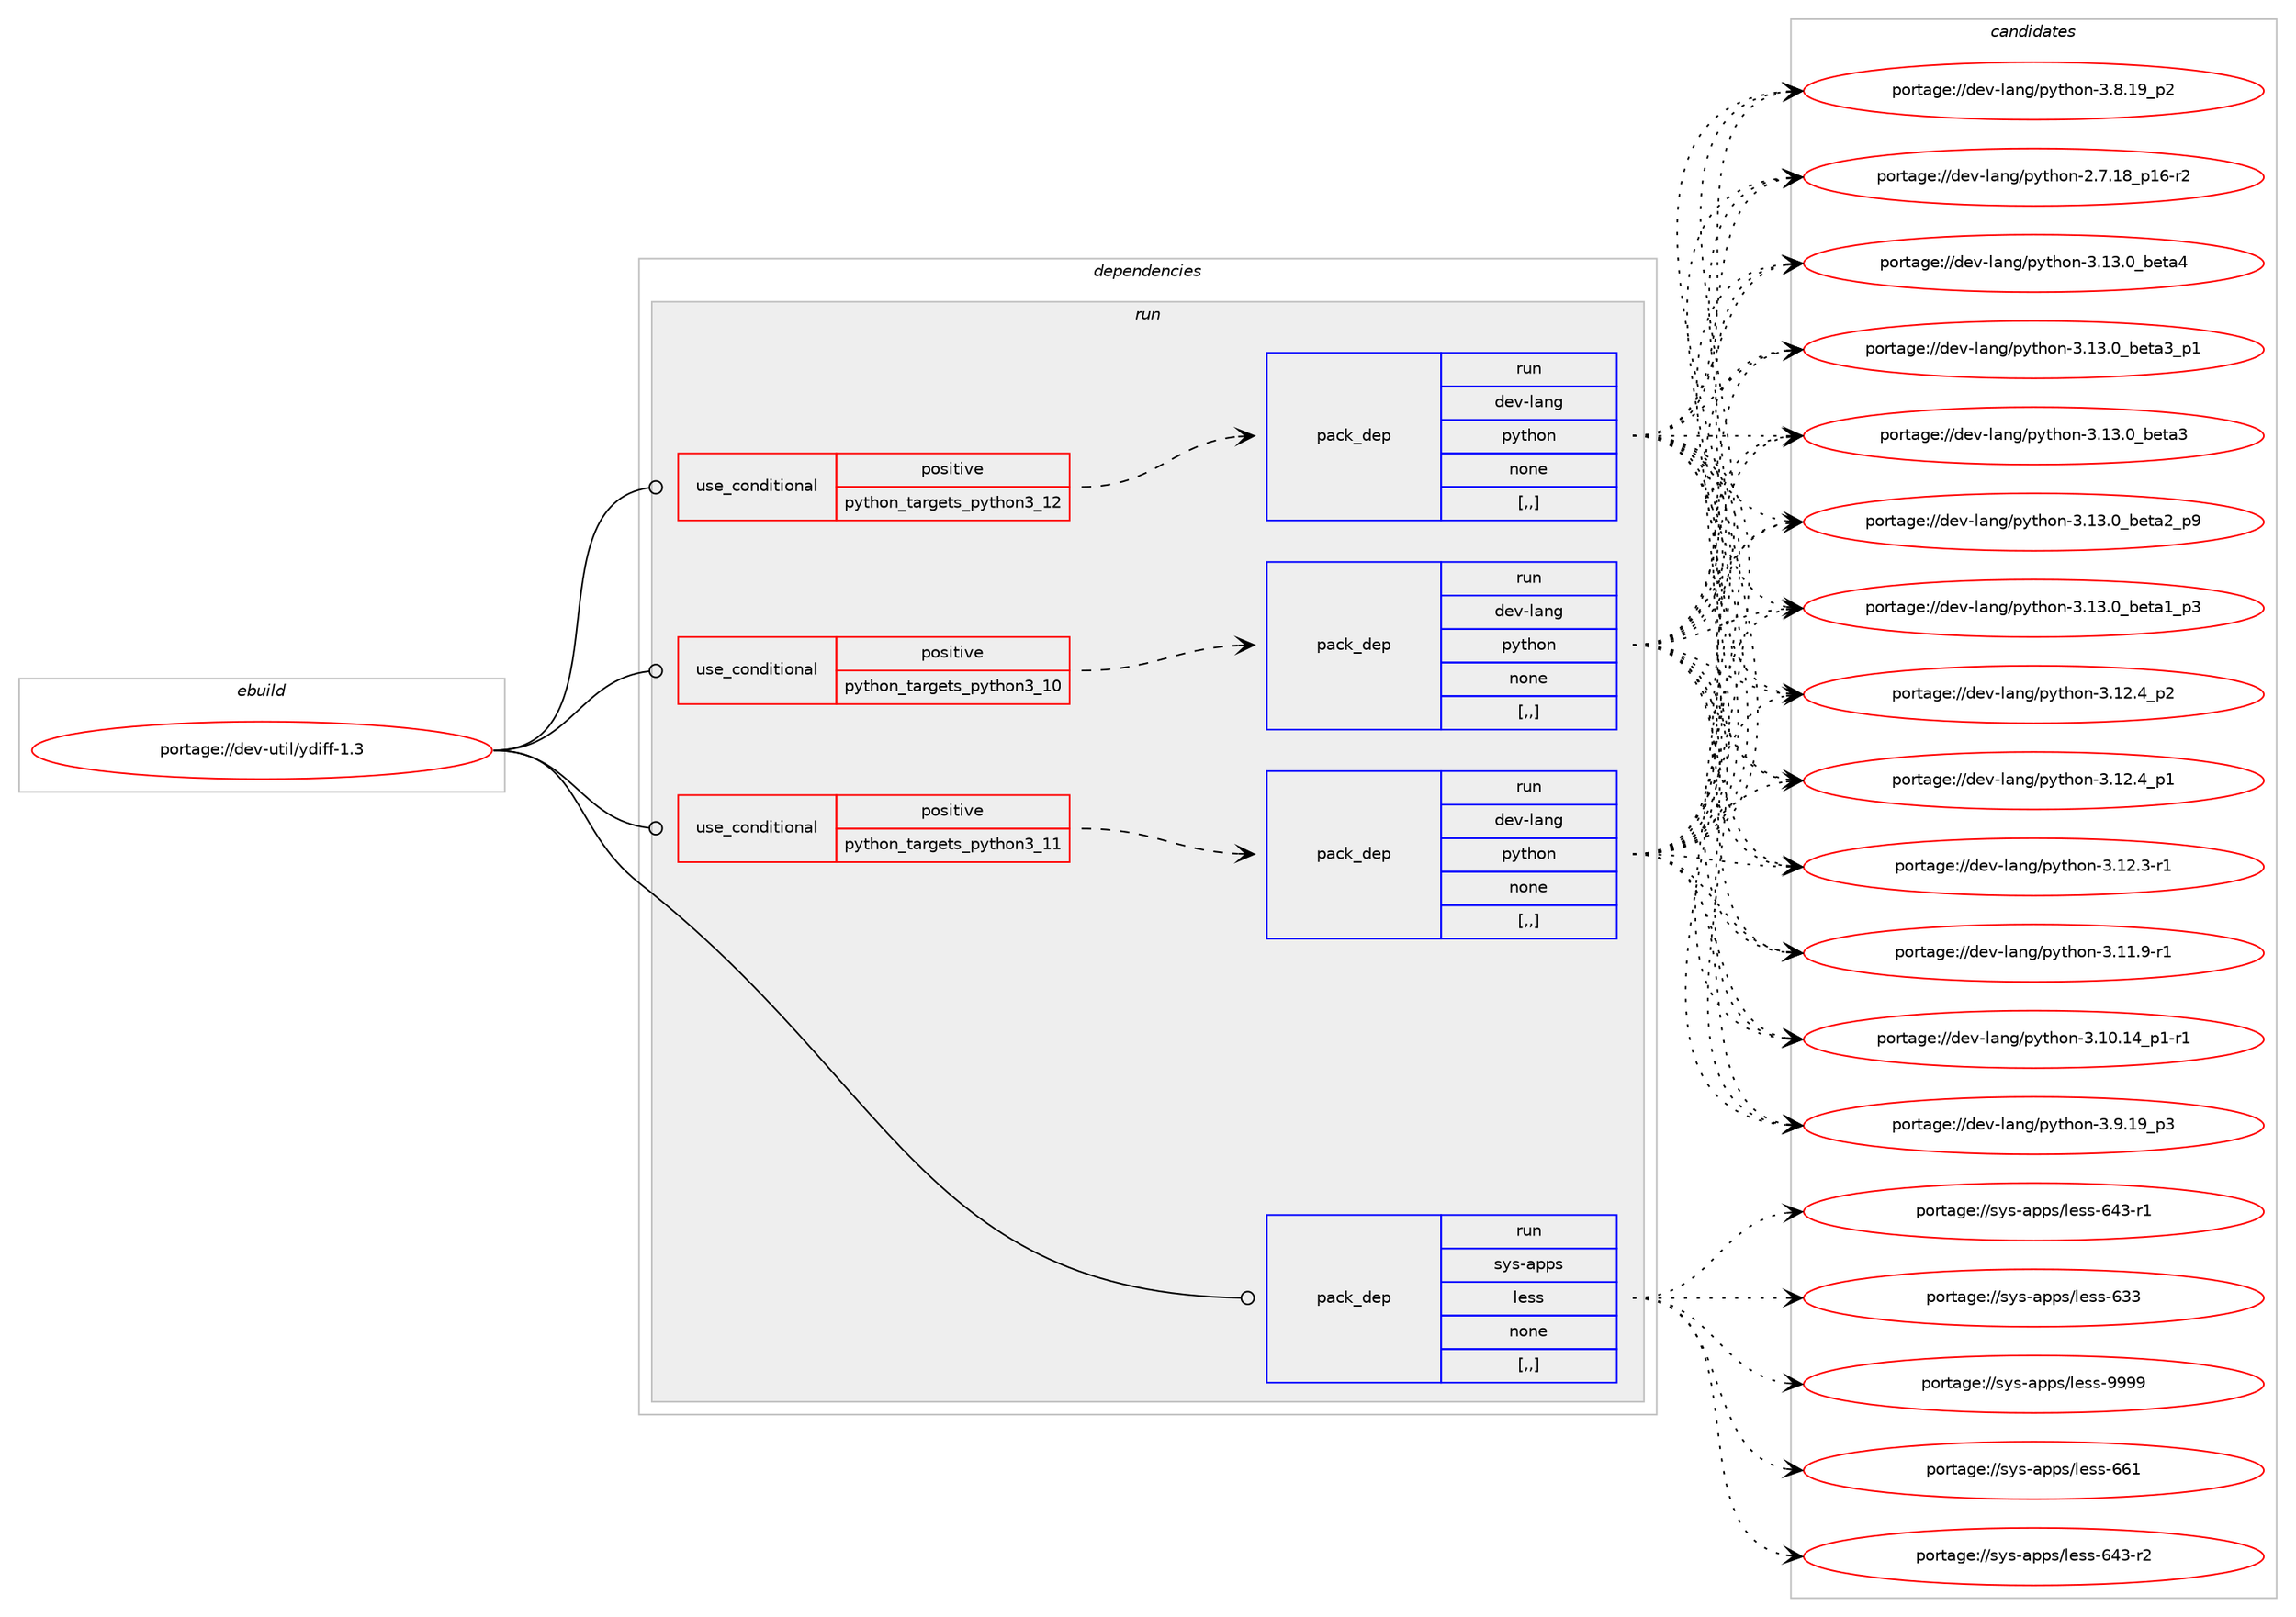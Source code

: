 digraph prolog {

# *************
# Graph options
# *************

newrank=true;
concentrate=true;
compound=true;
graph [rankdir=LR,fontname=Helvetica,fontsize=10,ranksep=1.5];#, ranksep=2.5, nodesep=0.2];
edge  [arrowhead=vee];
node  [fontname=Helvetica,fontsize=10];

# **********
# The ebuild
# **********

subgraph cluster_leftcol {
color=gray;
label=<<i>ebuild</i>>;
id [label="portage://dev-util/ydiff-1.3", color=red, width=4, href="../dev-util/ydiff-1.3.svg"];
}

# ****************
# The dependencies
# ****************

subgraph cluster_midcol {
color=gray;
label=<<i>dependencies</i>>;
subgraph cluster_compile {
fillcolor="#eeeeee";
style=filled;
label=<<i>compile</i>>;
}
subgraph cluster_compileandrun {
fillcolor="#eeeeee";
style=filled;
label=<<i>compile and run</i>>;
}
subgraph cluster_run {
fillcolor="#eeeeee";
style=filled;
label=<<i>run</i>>;
subgraph cond61906 {
dependency220184 [label=<<TABLE BORDER="0" CELLBORDER="1" CELLSPACING="0" CELLPADDING="4"><TR><TD ROWSPAN="3" CELLPADDING="10">use_conditional</TD></TR><TR><TD>positive</TD></TR><TR><TD>python_targets_python3_10</TD></TR></TABLE>>, shape=none, color=red];
subgraph pack156828 {
dependency220185 [label=<<TABLE BORDER="0" CELLBORDER="1" CELLSPACING="0" CELLPADDING="4" WIDTH="220"><TR><TD ROWSPAN="6" CELLPADDING="30">pack_dep</TD></TR><TR><TD WIDTH="110">run</TD></TR><TR><TD>dev-lang</TD></TR><TR><TD>python</TD></TR><TR><TD>none</TD></TR><TR><TD>[,,]</TD></TR></TABLE>>, shape=none, color=blue];
}
dependency220184:e -> dependency220185:w [weight=20,style="dashed",arrowhead="vee"];
}
id:e -> dependency220184:w [weight=20,style="solid",arrowhead="odot"];
subgraph cond61907 {
dependency220186 [label=<<TABLE BORDER="0" CELLBORDER="1" CELLSPACING="0" CELLPADDING="4"><TR><TD ROWSPAN="3" CELLPADDING="10">use_conditional</TD></TR><TR><TD>positive</TD></TR><TR><TD>python_targets_python3_11</TD></TR></TABLE>>, shape=none, color=red];
subgraph pack156829 {
dependency220187 [label=<<TABLE BORDER="0" CELLBORDER="1" CELLSPACING="0" CELLPADDING="4" WIDTH="220"><TR><TD ROWSPAN="6" CELLPADDING="30">pack_dep</TD></TR><TR><TD WIDTH="110">run</TD></TR><TR><TD>dev-lang</TD></TR><TR><TD>python</TD></TR><TR><TD>none</TD></TR><TR><TD>[,,]</TD></TR></TABLE>>, shape=none, color=blue];
}
dependency220186:e -> dependency220187:w [weight=20,style="dashed",arrowhead="vee"];
}
id:e -> dependency220186:w [weight=20,style="solid",arrowhead="odot"];
subgraph cond61908 {
dependency220188 [label=<<TABLE BORDER="0" CELLBORDER="1" CELLSPACING="0" CELLPADDING="4"><TR><TD ROWSPAN="3" CELLPADDING="10">use_conditional</TD></TR><TR><TD>positive</TD></TR><TR><TD>python_targets_python3_12</TD></TR></TABLE>>, shape=none, color=red];
subgraph pack156830 {
dependency220189 [label=<<TABLE BORDER="0" CELLBORDER="1" CELLSPACING="0" CELLPADDING="4" WIDTH="220"><TR><TD ROWSPAN="6" CELLPADDING="30">pack_dep</TD></TR><TR><TD WIDTH="110">run</TD></TR><TR><TD>dev-lang</TD></TR><TR><TD>python</TD></TR><TR><TD>none</TD></TR><TR><TD>[,,]</TD></TR></TABLE>>, shape=none, color=blue];
}
dependency220188:e -> dependency220189:w [weight=20,style="dashed",arrowhead="vee"];
}
id:e -> dependency220188:w [weight=20,style="solid",arrowhead="odot"];
subgraph pack156831 {
dependency220190 [label=<<TABLE BORDER="0" CELLBORDER="1" CELLSPACING="0" CELLPADDING="4" WIDTH="220"><TR><TD ROWSPAN="6" CELLPADDING="30">pack_dep</TD></TR><TR><TD WIDTH="110">run</TD></TR><TR><TD>sys-apps</TD></TR><TR><TD>less</TD></TR><TR><TD>none</TD></TR><TR><TD>[,,]</TD></TR></TABLE>>, shape=none, color=blue];
}
id:e -> dependency220190:w [weight=20,style="solid",arrowhead="odot"];
}
}

# **************
# The candidates
# **************

subgraph cluster_choices {
rank=same;
color=gray;
label=<<i>candidates</i>>;

subgraph choice156828 {
color=black;
nodesep=1;
choice1001011184510897110103471121211161041111104551464951464895981011169752 [label="portage://dev-lang/python-3.13.0_beta4", color=red, width=4,href="../dev-lang/python-3.13.0_beta4.svg"];
choice10010111845108971101034711212111610411111045514649514648959810111697519511249 [label="portage://dev-lang/python-3.13.0_beta3_p1", color=red, width=4,href="../dev-lang/python-3.13.0_beta3_p1.svg"];
choice1001011184510897110103471121211161041111104551464951464895981011169751 [label="portage://dev-lang/python-3.13.0_beta3", color=red, width=4,href="../dev-lang/python-3.13.0_beta3.svg"];
choice10010111845108971101034711212111610411111045514649514648959810111697509511257 [label="portage://dev-lang/python-3.13.0_beta2_p9", color=red, width=4,href="../dev-lang/python-3.13.0_beta2_p9.svg"];
choice10010111845108971101034711212111610411111045514649514648959810111697499511251 [label="portage://dev-lang/python-3.13.0_beta1_p3", color=red, width=4,href="../dev-lang/python-3.13.0_beta1_p3.svg"];
choice100101118451089711010347112121116104111110455146495046529511250 [label="portage://dev-lang/python-3.12.4_p2", color=red, width=4,href="../dev-lang/python-3.12.4_p2.svg"];
choice100101118451089711010347112121116104111110455146495046529511249 [label="portage://dev-lang/python-3.12.4_p1", color=red, width=4,href="../dev-lang/python-3.12.4_p1.svg"];
choice100101118451089711010347112121116104111110455146495046514511449 [label="portage://dev-lang/python-3.12.3-r1", color=red, width=4,href="../dev-lang/python-3.12.3-r1.svg"];
choice100101118451089711010347112121116104111110455146494946574511449 [label="portage://dev-lang/python-3.11.9-r1", color=red, width=4,href="../dev-lang/python-3.11.9-r1.svg"];
choice100101118451089711010347112121116104111110455146494846495295112494511449 [label="portage://dev-lang/python-3.10.14_p1-r1", color=red, width=4,href="../dev-lang/python-3.10.14_p1-r1.svg"];
choice100101118451089711010347112121116104111110455146574649579511251 [label="portage://dev-lang/python-3.9.19_p3", color=red, width=4,href="../dev-lang/python-3.9.19_p3.svg"];
choice100101118451089711010347112121116104111110455146564649579511250 [label="portage://dev-lang/python-3.8.19_p2", color=red, width=4,href="../dev-lang/python-3.8.19_p2.svg"];
choice100101118451089711010347112121116104111110455046554649569511249544511450 [label="portage://dev-lang/python-2.7.18_p16-r2", color=red, width=4,href="../dev-lang/python-2.7.18_p16-r2.svg"];
dependency220185:e -> choice1001011184510897110103471121211161041111104551464951464895981011169752:w [style=dotted,weight="100"];
dependency220185:e -> choice10010111845108971101034711212111610411111045514649514648959810111697519511249:w [style=dotted,weight="100"];
dependency220185:e -> choice1001011184510897110103471121211161041111104551464951464895981011169751:w [style=dotted,weight="100"];
dependency220185:e -> choice10010111845108971101034711212111610411111045514649514648959810111697509511257:w [style=dotted,weight="100"];
dependency220185:e -> choice10010111845108971101034711212111610411111045514649514648959810111697499511251:w [style=dotted,weight="100"];
dependency220185:e -> choice100101118451089711010347112121116104111110455146495046529511250:w [style=dotted,weight="100"];
dependency220185:e -> choice100101118451089711010347112121116104111110455146495046529511249:w [style=dotted,weight="100"];
dependency220185:e -> choice100101118451089711010347112121116104111110455146495046514511449:w [style=dotted,weight="100"];
dependency220185:e -> choice100101118451089711010347112121116104111110455146494946574511449:w [style=dotted,weight="100"];
dependency220185:e -> choice100101118451089711010347112121116104111110455146494846495295112494511449:w [style=dotted,weight="100"];
dependency220185:e -> choice100101118451089711010347112121116104111110455146574649579511251:w [style=dotted,weight="100"];
dependency220185:e -> choice100101118451089711010347112121116104111110455146564649579511250:w [style=dotted,weight="100"];
dependency220185:e -> choice100101118451089711010347112121116104111110455046554649569511249544511450:w [style=dotted,weight="100"];
}
subgraph choice156829 {
color=black;
nodesep=1;
choice1001011184510897110103471121211161041111104551464951464895981011169752 [label="portage://dev-lang/python-3.13.0_beta4", color=red, width=4,href="../dev-lang/python-3.13.0_beta4.svg"];
choice10010111845108971101034711212111610411111045514649514648959810111697519511249 [label="portage://dev-lang/python-3.13.0_beta3_p1", color=red, width=4,href="../dev-lang/python-3.13.0_beta3_p1.svg"];
choice1001011184510897110103471121211161041111104551464951464895981011169751 [label="portage://dev-lang/python-3.13.0_beta3", color=red, width=4,href="../dev-lang/python-3.13.0_beta3.svg"];
choice10010111845108971101034711212111610411111045514649514648959810111697509511257 [label="portage://dev-lang/python-3.13.0_beta2_p9", color=red, width=4,href="../dev-lang/python-3.13.0_beta2_p9.svg"];
choice10010111845108971101034711212111610411111045514649514648959810111697499511251 [label="portage://dev-lang/python-3.13.0_beta1_p3", color=red, width=4,href="../dev-lang/python-3.13.0_beta1_p3.svg"];
choice100101118451089711010347112121116104111110455146495046529511250 [label="portage://dev-lang/python-3.12.4_p2", color=red, width=4,href="../dev-lang/python-3.12.4_p2.svg"];
choice100101118451089711010347112121116104111110455146495046529511249 [label="portage://dev-lang/python-3.12.4_p1", color=red, width=4,href="../dev-lang/python-3.12.4_p1.svg"];
choice100101118451089711010347112121116104111110455146495046514511449 [label="portage://dev-lang/python-3.12.3-r1", color=red, width=4,href="../dev-lang/python-3.12.3-r1.svg"];
choice100101118451089711010347112121116104111110455146494946574511449 [label="portage://dev-lang/python-3.11.9-r1", color=red, width=4,href="../dev-lang/python-3.11.9-r1.svg"];
choice100101118451089711010347112121116104111110455146494846495295112494511449 [label="portage://dev-lang/python-3.10.14_p1-r1", color=red, width=4,href="../dev-lang/python-3.10.14_p1-r1.svg"];
choice100101118451089711010347112121116104111110455146574649579511251 [label="portage://dev-lang/python-3.9.19_p3", color=red, width=4,href="../dev-lang/python-3.9.19_p3.svg"];
choice100101118451089711010347112121116104111110455146564649579511250 [label="portage://dev-lang/python-3.8.19_p2", color=red, width=4,href="../dev-lang/python-3.8.19_p2.svg"];
choice100101118451089711010347112121116104111110455046554649569511249544511450 [label="portage://dev-lang/python-2.7.18_p16-r2", color=red, width=4,href="../dev-lang/python-2.7.18_p16-r2.svg"];
dependency220187:e -> choice1001011184510897110103471121211161041111104551464951464895981011169752:w [style=dotted,weight="100"];
dependency220187:e -> choice10010111845108971101034711212111610411111045514649514648959810111697519511249:w [style=dotted,weight="100"];
dependency220187:e -> choice1001011184510897110103471121211161041111104551464951464895981011169751:w [style=dotted,weight="100"];
dependency220187:e -> choice10010111845108971101034711212111610411111045514649514648959810111697509511257:w [style=dotted,weight="100"];
dependency220187:e -> choice10010111845108971101034711212111610411111045514649514648959810111697499511251:w [style=dotted,weight="100"];
dependency220187:e -> choice100101118451089711010347112121116104111110455146495046529511250:w [style=dotted,weight="100"];
dependency220187:e -> choice100101118451089711010347112121116104111110455146495046529511249:w [style=dotted,weight="100"];
dependency220187:e -> choice100101118451089711010347112121116104111110455146495046514511449:w [style=dotted,weight="100"];
dependency220187:e -> choice100101118451089711010347112121116104111110455146494946574511449:w [style=dotted,weight="100"];
dependency220187:e -> choice100101118451089711010347112121116104111110455146494846495295112494511449:w [style=dotted,weight="100"];
dependency220187:e -> choice100101118451089711010347112121116104111110455146574649579511251:w [style=dotted,weight="100"];
dependency220187:e -> choice100101118451089711010347112121116104111110455146564649579511250:w [style=dotted,weight="100"];
dependency220187:e -> choice100101118451089711010347112121116104111110455046554649569511249544511450:w [style=dotted,weight="100"];
}
subgraph choice156830 {
color=black;
nodesep=1;
choice1001011184510897110103471121211161041111104551464951464895981011169752 [label="portage://dev-lang/python-3.13.0_beta4", color=red, width=4,href="../dev-lang/python-3.13.0_beta4.svg"];
choice10010111845108971101034711212111610411111045514649514648959810111697519511249 [label="portage://dev-lang/python-3.13.0_beta3_p1", color=red, width=4,href="../dev-lang/python-3.13.0_beta3_p1.svg"];
choice1001011184510897110103471121211161041111104551464951464895981011169751 [label="portage://dev-lang/python-3.13.0_beta3", color=red, width=4,href="../dev-lang/python-3.13.0_beta3.svg"];
choice10010111845108971101034711212111610411111045514649514648959810111697509511257 [label="portage://dev-lang/python-3.13.0_beta2_p9", color=red, width=4,href="../dev-lang/python-3.13.0_beta2_p9.svg"];
choice10010111845108971101034711212111610411111045514649514648959810111697499511251 [label="portage://dev-lang/python-3.13.0_beta1_p3", color=red, width=4,href="../dev-lang/python-3.13.0_beta1_p3.svg"];
choice100101118451089711010347112121116104111110455146495046529511250 [label="portage://dev-lang/python-3.12.4_p2", color=red, width=4,href="../dev-lang/python-3.12.4_p2.svg"];
choice100101118451089711010347112121116104111110455146495046529511249 [label="portage://dev-lang/python-3.12.4_p1", color=red, width=4,href="../dev-lang/python-3.12.4_p1.svg"];
choice100101118451089711010347112121116104111110455146495046514511449 [label="portage://dev-lang/python-3.12.3-r1", color=red, width=4,href="../dev-lang/python-3.12.3-r1.svg"];
choice100101118451089711010347112121116104111110455146494946574511449 [label="portage://dev-lang/python-3.11.9-r1", color=red, width=4,href="../dev-lang/python-3.11.9-r1.svg"];
choice100101118451089711010347112121116104111110455146494846495295112494511449 [label="portage://dev-lang/python-3.10.14_p1-r1", color=red, width=4,href="../dev-lang/python-3.10.14_p1-r1.svg"];
choice100101118451089711010347112121116104111110455146574649579511251 [label="portage://dev-lang/python-3.9.19_p3", color=red, width=4,href="../dev-lang/python-3.9.19_p3.svg"];
choice100101118451089711010347112121116104111110455146564649579511250 [label="portage://dev-lang/python-3.8.19_p2", color=red, width=4,href="../dev-lang/python-3.8.19_p2.svg"];
choice100101118451089711010347112121116104111110455046554649569511249544511450 [label="portage://dev-lang/python-2.7.18_p16-r2", color=red, width=4,href="../dev-lang/python-2.7.18_p16-r2.svg"];
dependency220189:e -> choice1001011184510897110103471121211161041111104551464951464895981011169752:w [style=dotted,weight="100"];
dependency220189:e -> choice10010111845108971101034711212111610411111045514649514648959810111697519511249:w [style=dotted,weight="100"];
dependency220189:e -> choice1001011184510897110103471121211161041111104551464951464895981011169751:w [style=dotted,weight="100"];
dependency220189:e -> choice10010111845108971101034711212111610411111045514649514648959810111697509511257:w [style=dotted,weight="100"];
dependency220189:e -> choice10010111845108971101034711212111610411111045514649514648959810111697499511251:w [style=dotted,weight="100"];
dependency220189:e -> choice100101118451089711010347112121116104111110455146495046529511250:w [style=dotted,weight="100"];
dependency220189:e -> choice100101118451089711010347112121116104111110455146495046529511249:w [style=dotted,weight="100"];
dependency220189:e -> choice100101118451089711010347112121116104111110455146495046514511449:w [style=dotted,weight="100"];
dependency220189:e -> choice100101118451089711010347112121116104111110455146494946574511449:w [style=dotted,weight="100"];
dependency220189:e -> choice100101118451089711010347112121116104111110455146494846495295112494511449:w [style=dotted,weight="100"];
dependency220189:e -> choice100101118451089711010347112121116104111110455146574649579511251:w [style=dotted,weight="100"];
dependency220189:e -> choice100101118451089711010347112121116104111110455146564649579511250:w [style=dotted,weight="100"];
dependency220189:e -> choice100101118451089711010347112121116104111110455046554649569511249544511450:w [style=dotted,weight="100"];
}
subgraph choice156831 {
color=black;
nodesep=1;
choice1151211154597112112115471081011151154557575757 [label="portage://sys-apps/less-9999", color=red, width=4,href="../sys-apps/less-9999.svg"];
choice11512111545971121121154710810111511545545449 [label="portage://sys-apps/less-661", color=red, width=4,href="../sys-apps/less-661.svg"];
choice115121115459711211211547108101115115455452514511450 [label="portage://sys-apps/less-643-r2", color=red, width=4,href="../sys-apps/less-643-r2.svg"];
choice115121115459711211211547108101115115455452514511449 [label="portage://sys-apps/less-643-r1", color=red, width=4,href="../sys-apps/less-643-r1.svg"];
choice11512111545971121121154710810111511545545151 [label="portage://sys-apps/less-633", color=red, width=4,href="../sys-apps/less-633.svg"];
dependency220190:e -> choice1151211154597112112115471081011151154557575757:w [style=dotted,weight="100"];
dependency220190:e -> choice11512111545971121121154710810111511545545449:w [style=dotted,weight="100"];
dependency220190:e -> choice115121115459711211211547108101115115455452514511450:w [style=dotted,weight="100"];
dependency220190:e -> choice115121115459711211211547108101115115455452514511449:w [style=dotted,weight="100"];
dependency220190:e -> choice11512111545971121121154710810111511545545151:w [style=dotted,weight="100"];
}
}

}
